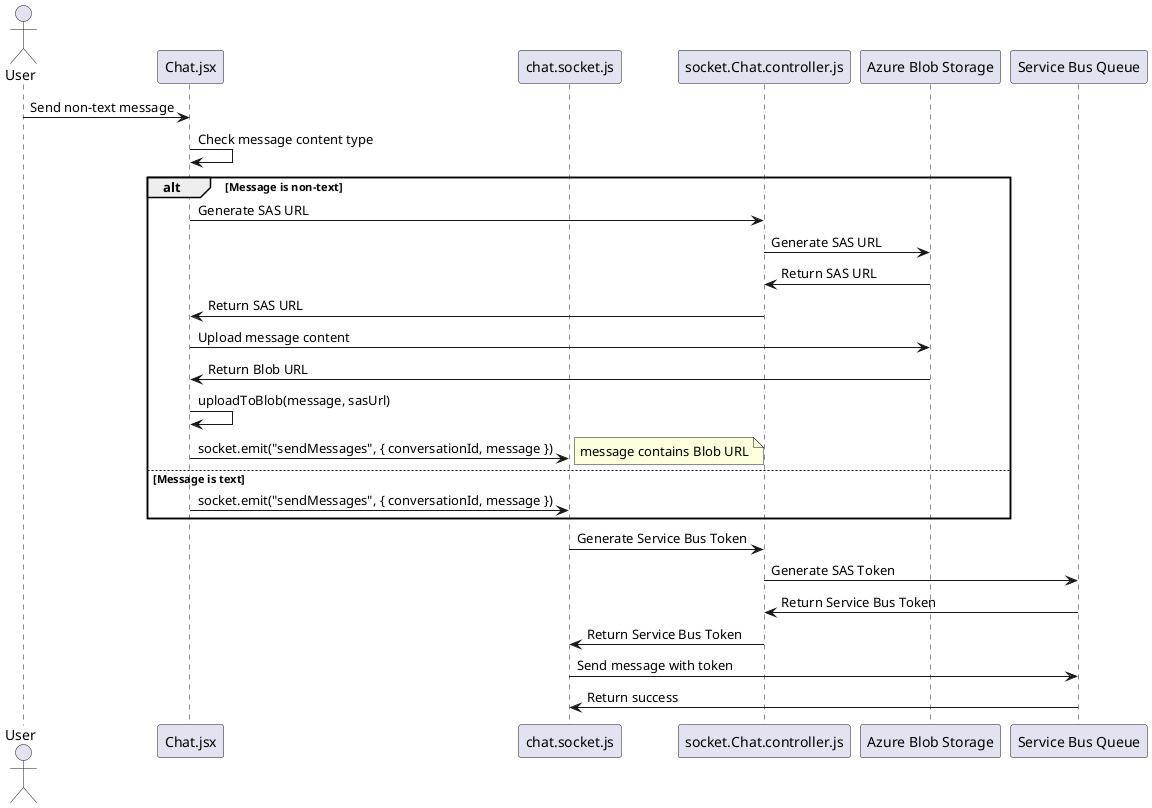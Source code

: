 @startuml

actor User
participant Chat.jsx
participant "chat.socket.js"
participant "socket.Chat.controller.js"
participant "Azure Blob Storage"
participant "Service Bus Queue"

User -> Chat.jsx: Send non-text message
Chat.jsx -> Chat.jsx: Check message content type
alt Message is non-text
    Chat.jsx -> "socket.Chat.controller.js": Generate SAS URL
    "socket.Chat.controller.js" -> "Azure Blob Storage": Generate SAS URL
    "Azure Blob Storage" -> "socket.Chat.controller.js": Return SAS URL
    "socket.Chat.controller.js" -> Chat.jsx: Return SAS URL
    
    Chat.jsx -> "Azure Blob Storage": Upload message content
    "Azure Blob Storage" -> Chat.jsx: Return Blob URL
    Chat.jsx -> Chat.jsx: uploadToBlob(message, sasUrl)
    
    Chat.jsx -> "chat.socket.js": socket.emit("sendMessages", { conversationId, message })
    note right: message contains Blob URL
else Message is text
    Chat.jsx -> "chat.socket.js": socket.emit("sendMessages", { conversationId, message })
end

"chat.socket.js" -> "socket.Chat.controller.js": Generate Service Bus Token
"socket.Chat.controller.js" -> "Service Bus Queue": Generate SAS Token
"Service Bus Queue" -> "socket.Chat.controller.js": Return Service Bus Token
"socket.Chat.controller.js" -> "chat.socket.js": Return Service Bus Token

"chat.socket.js" -> "Service Bus Queue": Send message with token
"Service Bus Queue" -> "chat.socket.js": Return success

@enduml
